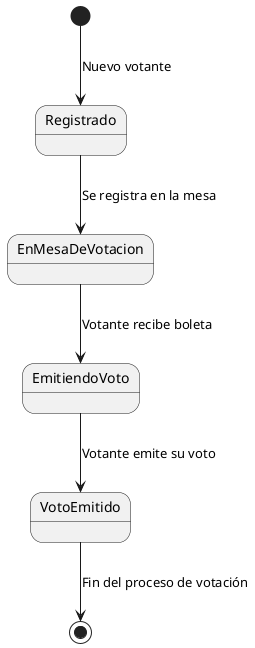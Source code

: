 @startuml
[*] --> Registrado : Nuevo votante
Registrado --> EnMesaDeVotacion : Se registra en la mesa
EnMesaDeVotacion --> EmitiendoVoto : Votante recibe boleta
EmitiendoVoto --> VotoEmitido : Votante emite su voto
VotoEmitido --> [*] : Fin del proceso de votación
@enduml
